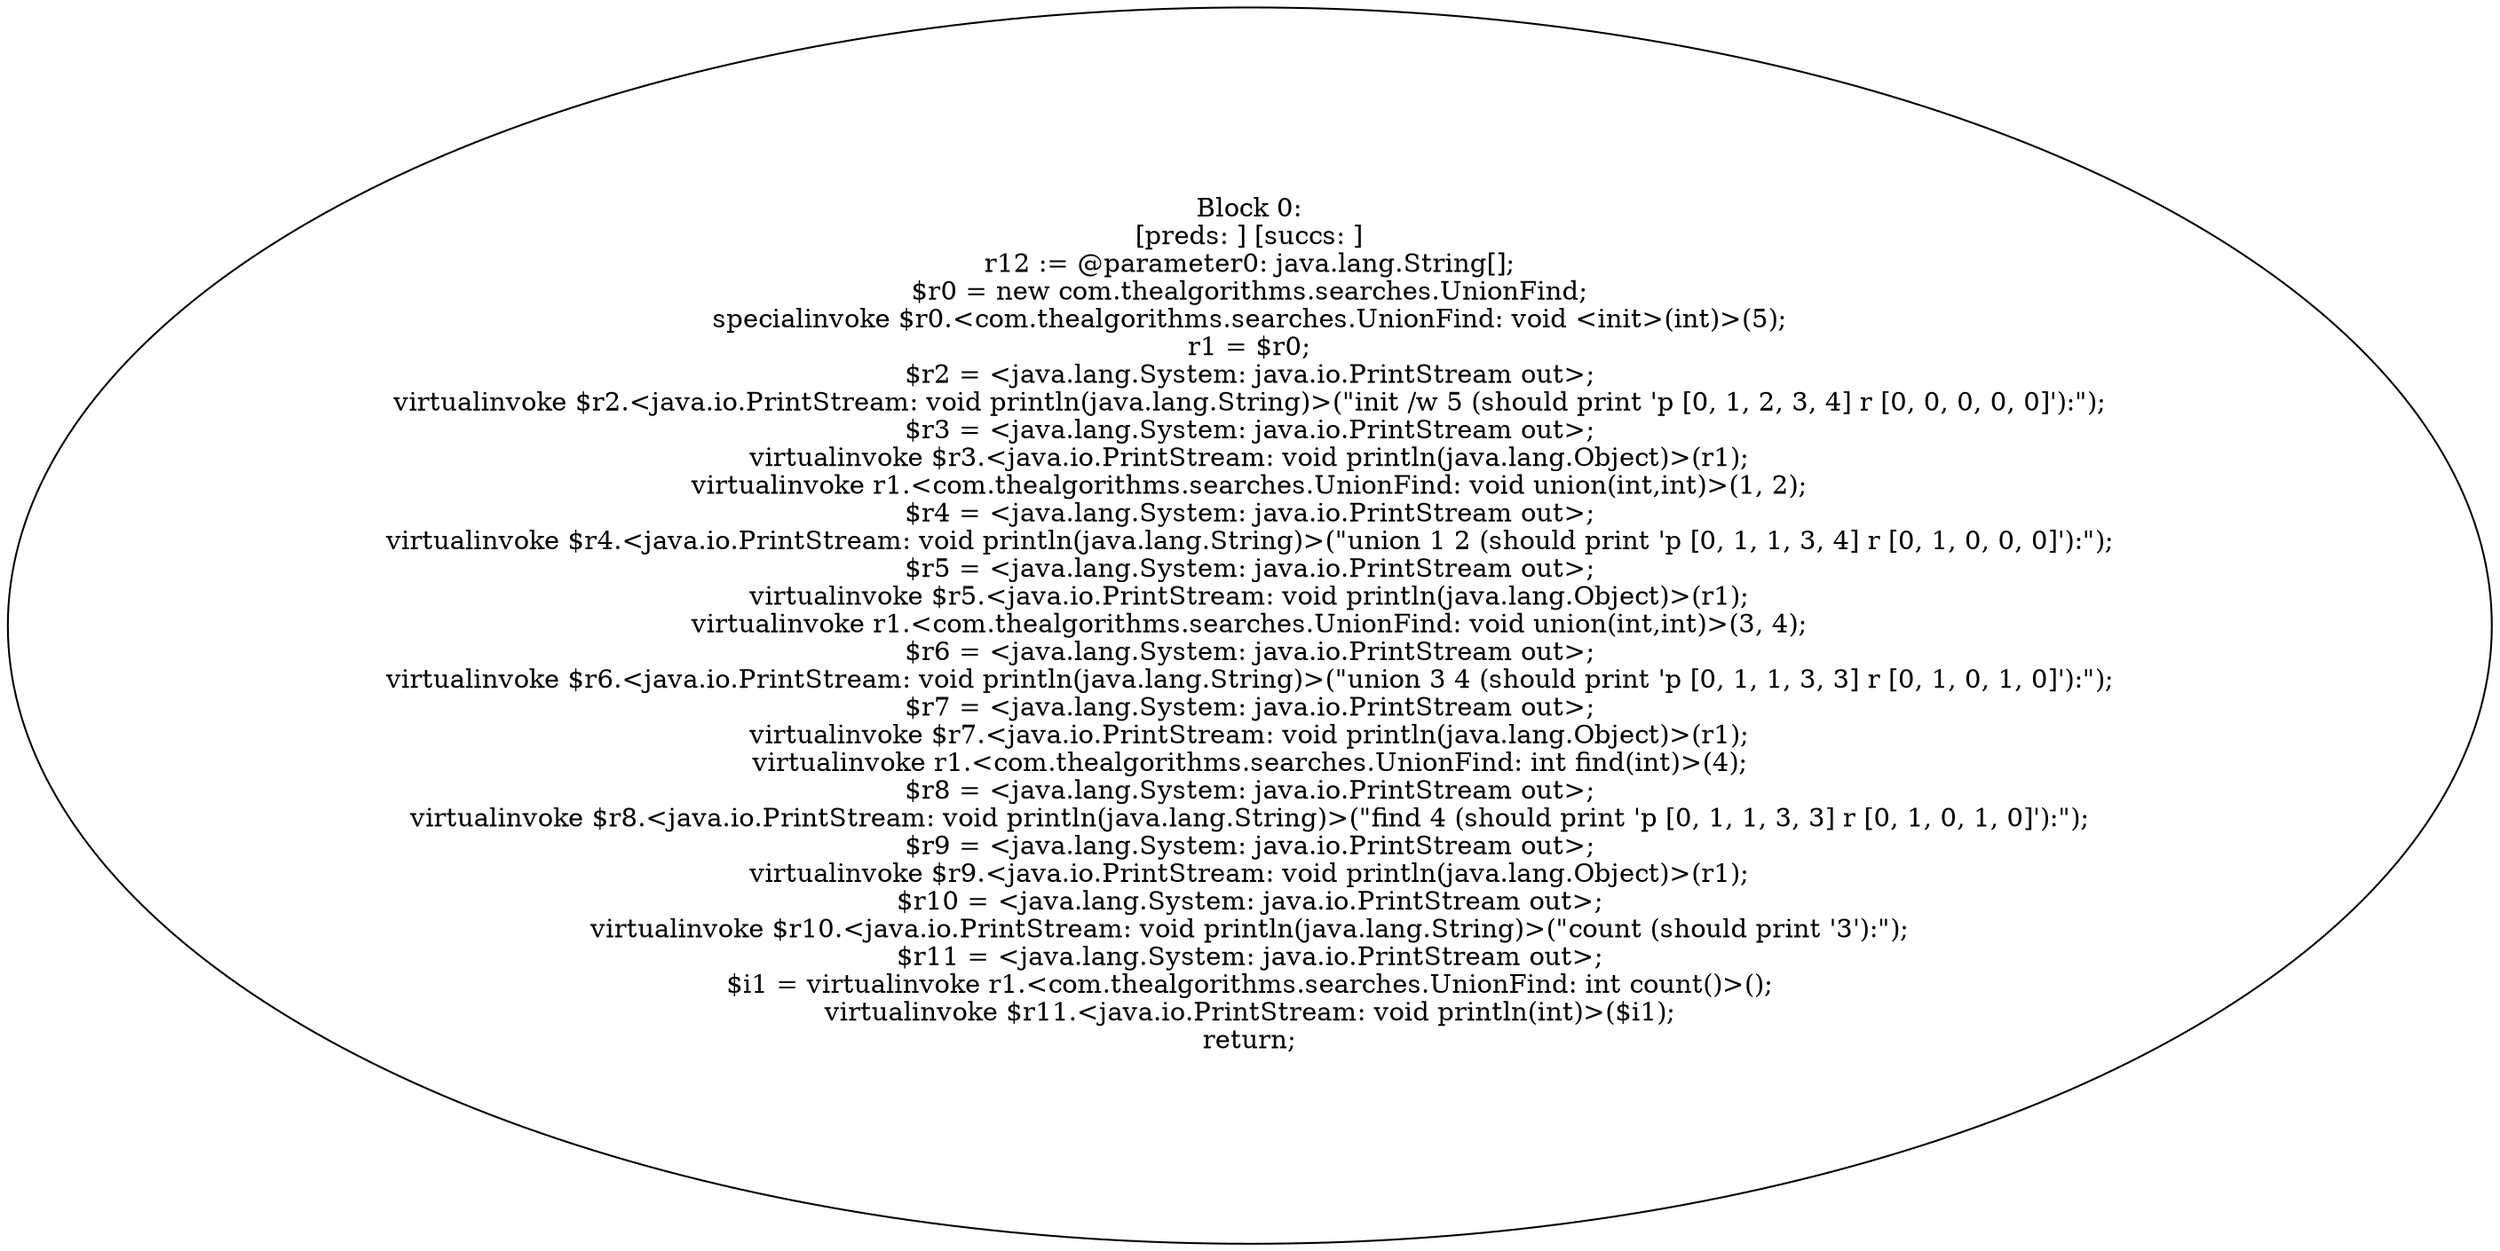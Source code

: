 digraph "unitGraph" {
    "Block 0:
[preds: ] [succs: ]
r12 := @parameter0: java.lang.String[];
$r0 = new com.thealgorithms.searches.UnionFind;
specialinvoke $r0.<com.thealgorithms.searches.UnionFind: void <init>(int)>(5);
r1 = $r0;
$r2 = <java.lang.System: java.io.PrintStream out>;
virtualinvoke $r2.<java.io.PrintStream: void println(java.lang.String)>(\"init /w 5 (should print \'p [0, 1, 2, 3, 4] r [0, 0, 0, 0, 0]\'):\");
$r3 = <java.lang.System: java.io.PrintStream out>;
virtualinvoke $r3.<java.io.PrintStream: void println(java.lang.Object)>(r1);
virtualinvoke r1.<com.thealgorithms.searches.UnionFind: void union(int,int)>(1, 2);
$r4 = <java.lang.System: java.io.PrintStream out>;
virtualinvoke $r4.<java.io.PrintStream: void println(java.lang.String)>(\"union 1 2 (should print \'p [0, 1, 1, 3, 4] r [0, 1, 0, 0, 0]\'):\");
$r5 = <java.lang.System: java.io.PrintStream out>;
virtualinvoke $r5.<java.io.PrintStream: void println(java.lang.Object)>(r1);
virtualinvoke r1.<com.thealgorithms.searches.UnionFind: void union(int,int)>(3, 4);
$r6 = <java.lang.System: java.io.PrintStream out>;
virtualinvoke $r6.<java.io.PrintStream: void println(java.lang.String)>(\"union 3 4 (should print \'p [0, 1, 1, 3, 3] r [0, 1, 0, 1, 0]\'):\");
$r7 = <java.lang.System: java.io.PrintStream out>;
virtualinvoke $r7.<java.io.PrintStream: void println(java.lang.Object)>(r1);
virtualinvoke r1.<com.thealgorithms.searches.UnionFind: int find(int)>(4);
$r8 = <java.lang.System: java.io.PrintStream out>;
virtualinvoke $r8.<java.io.PrintStream: void println(java.lang.String)>(\"find 4 (should print \'p [0, 1, 1, 3, 3] r [0, 1, 0, 1, 0]\'):\");
$r9 = <java.lang.System: java.io.PrintStream out>;
virtualinvoke $r9.<java.io.PrintStream: void println(java.lang.Object)>(r1);
$r10 = <java.lang.System: java.io.PrintStream out>;
virtualinvoke $r10.<java.io.PrintStream: void println(java.lang.String)>(\"count (should print \'3\'):\");
$r11 = <java.lang.System: java.io.PrintStream out>;
$i1 = virtualinvoke r1.<com.thealgorithms.searches.UnionFind: int count()>();
virtualinvoke $r11.<java.io.PrintStream: void println(int)>($i1);
return;
"
}
